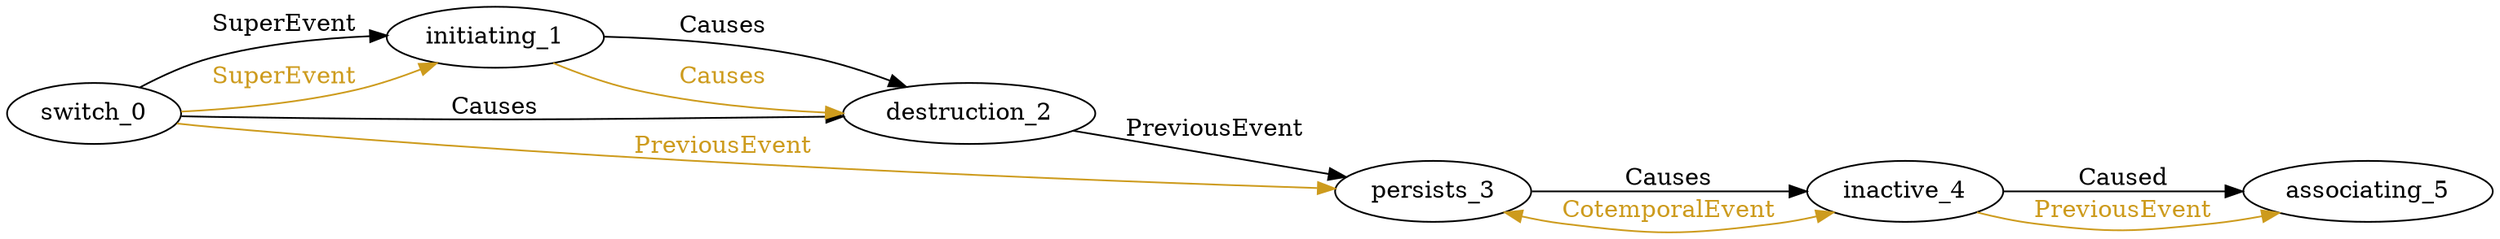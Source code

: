digraph finite_state_machine { 
	rankdir=LR;
	size="50,50";
node0 [label = "switch_0"]
node1 [label = "initiating_1"]
node2 [label = "destruction_2"]
node3 [label = "persists_3"]
node4 [label = "inactive_4"]
node5 [label = "associating_5"]
node0 -> node1 [ label = "SuperEvent" fontcolor="black"  color = "Black"];
node0 -> node1 [ label = "SuperEvent" fontcolor="goldenrod3"  color = "goldenrod3"];
node0 -> node2 [ label = "Causes" fontcolor="black"  color = "Black"];
node0 -> node3 [ label = "PreviousEvent" fontcolor="goldenrod3"  color = "goldenrod3"];
node1 -> node2 [ label = "Causes" fontcolor="black"  color = "Black"];
node1 -> node2 [ label = "Causes" fontcolor="goldenrod3"  color = "goldenrod3"];
node2 -> node3 [ label = "PreviousEvent" fontcolor="black"  color = "Black"];
node3 -> node4 [ label = "Causes" fontcolor="black"  color = "Black"];
node3 -> node4 [ label = "CotemporalEvent" fontcolor="goldenrod3" dir = "both" color = "goldenrod3"];
node4 -> node5 [ label = "Caused" fontcolor="black"  color = "Black"];
node4 -> node5 [ label = "PreviousEvent" fontcolor="goldenrod3"  color = "goldenrod3"];
}